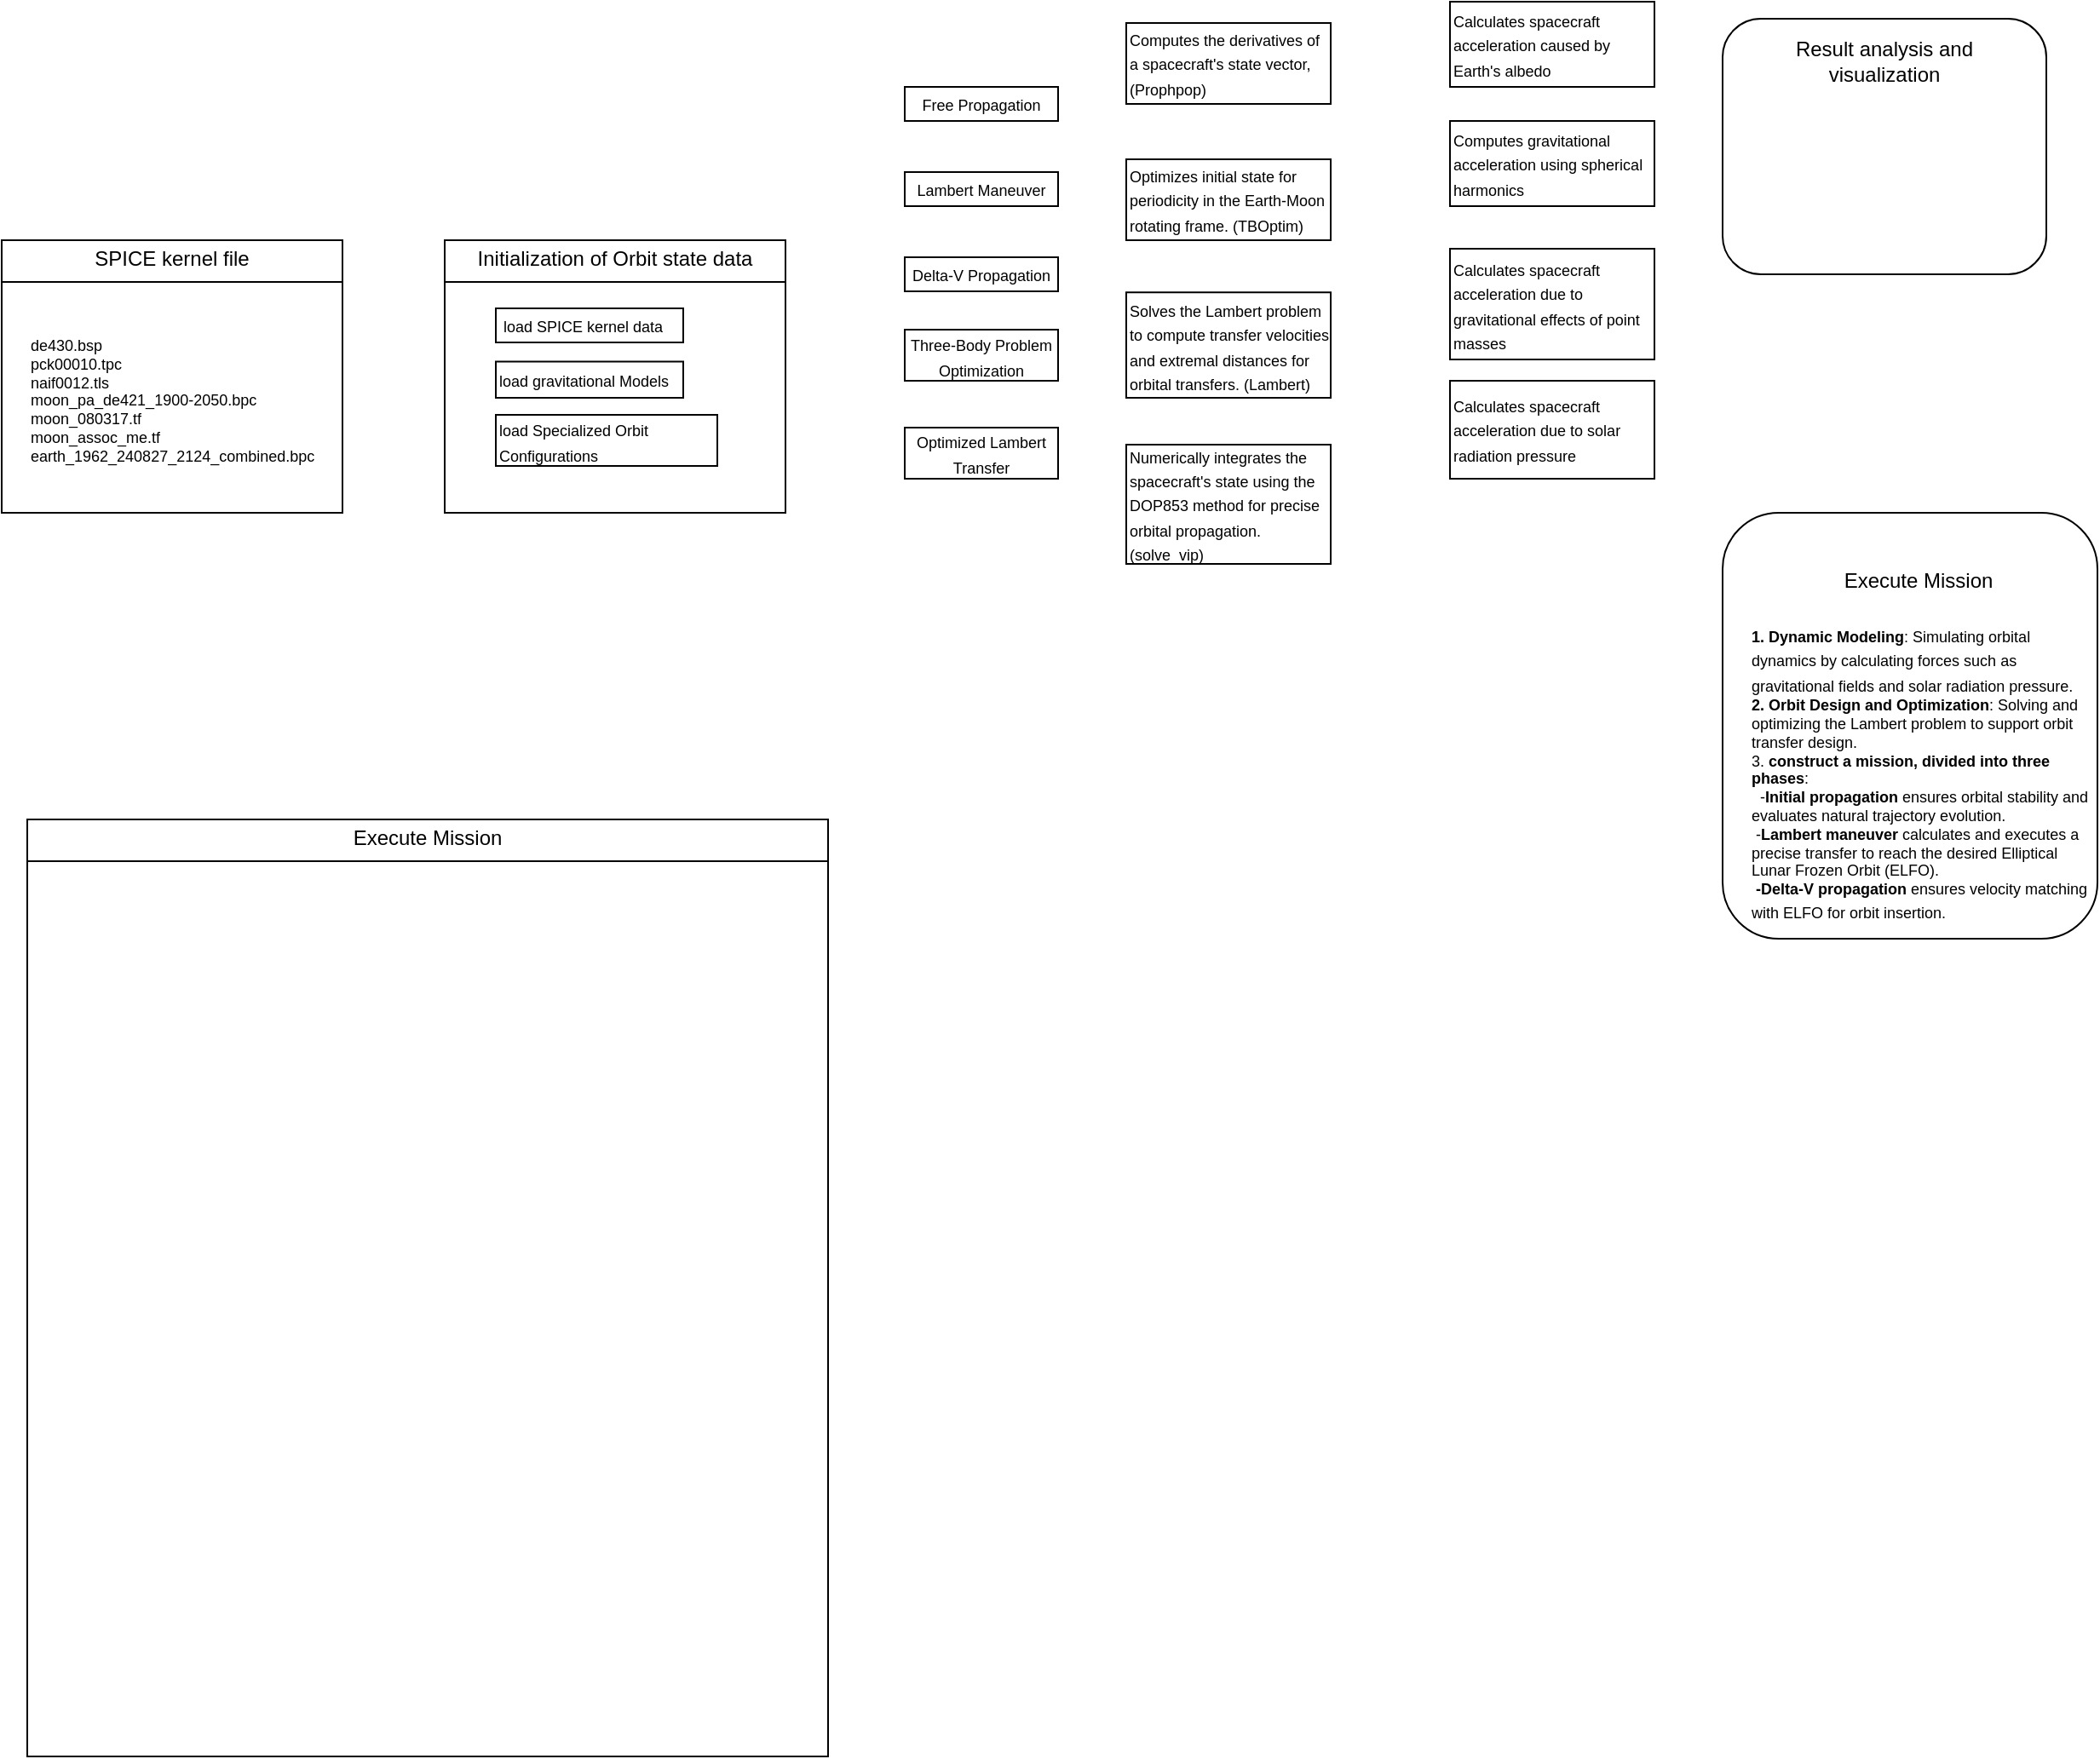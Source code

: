 <mxfile version="24.8.6">
  <diagram name="Page-1" id="9361dd3d-8414-5efd-6122-117bd74ce7a7">
    <mxGraphModel dx="2035" dy="1086" grid="1" gridSize="10" guides="1" tooltips="1" connect="1" arrows="1" fold="1" page="0" pageScale="1.5" pageWidth="826" pageHeight="1169" background="none" math="0" shadow="0">
      <root>
        <mxCell id="0" />
        <mxCell id="1" parent="0" />
        <mxCell id="raCDrMh42CsUO1TfeVZc-3" value="" style="rounded=1;whiteSpace=wrap;html=1;" vertex="1" parent="1">
          <mxGeometry x="490" y="280" width="220" height="250" as="geometry" />
        </mxCell>
        <mxCell id="raCDrMh42CsUO1TfeVZc-4" value="" style="rounded=1;whiteSpace=wrap;html=1;" vertex="1" parent="1">
          <mxGeometry x="490" y="-10" width="190" height="150" as="geometry" />
        </mxCell>
        <mxCell id="raCDrMh42CsUO1TfeVZc-8" value="Execute Mission" style="text;strokeColor=none;align=center;fillColor=none;html=1;verticalAlign=middle;whiteSpace=wrap;rounded=0;" vertex="1" parent="1">
          <mxGeometry x="535" y="305" width="140" height="30" as="geometry" />
        </mxCell>
        <mxCell id="raCDrMh42CsUO1TfeVZc-9" value="Result analysis and visualization" style="text;strokeColor=none;align=center;fillColor=none;html=1;verticalAlign=middle;whiteSpace=wrap;rounded=0;" vertex="1" parent="1">
          <mxGeometry x="515" width="140" height="30" as="geometry" />
        </mxCell>
        <mxCell id="raCDrMh42CsUO1TfeVZc-14" value="&lt;font style=&quot;font-size: 9px;&quot;&gt;&lt;strong style=&quot;&quot; data-immersive-translate-walked=&quot;97188760-1b95-4faa-a504-3947132e1d31&quot;&gt;1. Dynamic Modeling&lt;/strong&gt;: Simulating orbital dynamics by calculating forces such as gravitational fields and solar radiation pressure.&lt;/font&gt;&lt;div style=&quot;font-size: 9px;&quot;&gt;&lt;font style=&quot;font-size: 9px;&quot;&gt;&lt;b&gt;&lt;font style=&quot;font-size: 9px;&quot;&gt;2.&amp;nbsp;&lt;/font&gt;&lt;span style=&quot;background-color: initial;&quot; data-immersive-translate-walked=&quot;97188760-1b95-4faa-a504-3947132e1d31&quot;&gt;Orbit Design and Optimization&lt;/span&gt;&lt;/b&gt;&lt;span style=&quot;background-color: initial;&quot;&gt;: Solving and optimizing the Lambert problem to support orbit transfer design.&lt;/span&gt;&lt;/font&gt;&lt;/div&gt;&lt;div style=&quot;font-size: 9px;&quot;&gt;&lt;font style=&quot;font-size: 9px;&quot;&gt;3.&amp;nbsp;&lt;b&gt;construct a mission, divided into three phases&lt;/b&gt;:&lt;/font&gt;&lt;/div&gt;&lt;div style=&quot;font-size: 9px;&quot;&gt;&lt;font style=&quot;font-size: 9px;&quot;&gt;&amp;nbsp; -&lt;strong style=&quot;background-color: initial;&quot; data-immersive-translate-walked=&quot;c31a89dd-fdb8-4741-b4f0-9a972a691e82&quot;&gt;Initial propagation&lt;/strong&gt;&lt;span style=&quot;background-color: initial;&quot;&gt; ensures orbital stability and evaluates natural trajectory evolution.&lt;/span&gt;&lt;/font&gt;&lt;/div&gt;&lt;div style=&quot;font-size: 9px;&quot;&gt;&lt;font style=&quot;font-size: 9px;&quot;&gt;&lt;span style=&quot;background-color: initial;&quot;&gt;&amp;nbsp;-&lt;/span&gt;&lt;strong style=&quot;background-color: initial;&quot; data-immersive-translate-walked=&quot;c31a89dd-fdb8-4741-b4f0-9a972a691e82&quot;&gt;Lambert maneuver&lt;/strong&gt;&lt;span style=&quot;background-color: initial;&quot;&gt; calculates and executes a precise transfer to reach the desired Elliptical Lunar Frozen Orbit (ELFO).&lt;/span&gt;&lt;/font&gt;&lt;/div&gt;&lt;div style=&quot;font-size: 9px;&quot;&gt;&lt;font style=&quot;font-size: 9px;&quot;&gt;&lt;strong style=&quot;&quot; data-immersive-translate-walked=&quot;c31a89dd-fdb8-4741-b4f0-9a972a691e82&quot;&gt;&amp;nbsp;-Delta-V propagation&lt;/strong&gt; ensures velocity matching with ELFO for orbit insertion.&lt;/font&gt;&lt;span style=&quot;background-color: initial; font-size: 12px;&quot;&gt;&lt;/span&gt;&lt;/div&gt;" style="text;whiteSpace=wrap;html=1;" vertex="1" parent="1">
          <mxGeometry x="505" y="337.5" width="200" height="192.5" as="geometry" />
        </mxCell>
        <mxCell id="raCDrMh42CsUO1TfeVZc-32" value="&lt;p style=&quot;margin:0px;margin-top:4px;text-align:center;&quot;&gt;&lt;span style=&quot;background-color: initial;&quot;&gt;SPICE kernel file&lt;/span&gt;&lt;/p&gt;&lt;hr size=&quot;1&quot; style=&quot;border-style:solid;&quot;&gt;&lt;div style=&quot;height:2px;&quot;&gt;&lt;/div&gt;" style="verticalAlign=top;align=left;overflow=fill;html=1;whiteSpace=wrap;" vertex="1" parent="1">
          <mxGeometry x="-520" y="120" width="200" height="160" as="geometry" />
        </mxCell>
        <UserObject label="de430.bsp&#xa;pck00010.tpc&#xa;naif0012.tls&#xa;moon_pa_de421_1900-2050.bpc&#xa;moon_080317.tf&#xa;moon_assoc_me.tf&#xa;earth_1962_240827_2124_combined.bpc" link="de430.bsp&#xa;pck00010.tpc&#xa;naif0012.tls&#xa;moon_pa_de421_1900-2050.bpc&#xa;moon_080317.tf&#xa;moon_assoc_me.tf&#xa;earth_1962_240827_2124_combined.bpc" id="raCDrMh42CsUO1TfeVZc-12">
          <mxCell style="text;whiteSpace=wrap;fontSize=9;" vertex="1" parent="1">
            <mxGeometry x="-505" y="170" width="170" height="120" as="geometry" />
          </mxCell>
        </UserObject>
        <mxCell id="raCDrMh42CsUO1TfeVZc-36" value="&lt;p style=&quot;margin:0px;margin-top:4px;text-align:center;&quot;&gt;&lt;span style=&quot;background-color: initial;&quot;&gt;Initialization of Orbit state data&lt;/span&gt;&lt;/p&gt;&lt;hr size=&quot;1&quot; style=&quot;border-style:solid;&quot;&gt;&lt;div style=&quot;height:2px;&quot;&gt;&lt;/div&gt;" style="verticalAlign=top;align=left;overflow=fill;html=1;whiteSpace=wrap;" vertex="1" parent="1">
          <mxGeometry x="-260" y="120" width="200" height="160" as="geometry" />
        </mxCell>
        <mxCell id="raCDrMh42CsUO1TfeVZc-17" value="&lt;font style=&quot;font-size: 9px;&quot;&gt;&amp;nbsp;load SPICE kernel data&lt;/font&gt;" style="html=1;whiteSpace=wrap;align=left;" vertex="1" parent="1">
          <mxGeometry x="-230" y="160" width="110" height="20" as="geometry" />
        </mxCell>
        <mxCell id="raCDrMh42CsUO1TfeVZc-18" value="&lt;font style=&quot;font-size: 9px;&quot;&gt;load gravitational Models&amp;nbsp;&lt;/font&gt;" style="html=1;whiteSpace=wrap;align=left;" vertex="1" parent="1">
          <mxGeometry x="-230" y="191.25" width="110" height="21.25" as="geometry" />
        </mxCell>
        <mxCell id="raCDrMh42CsUO1TfeVZc-20" value="&lt;font style=&quot;font-size: 9px;&quot;&gt;load Specialized Orbit Configurations&lt;/font&gt;" style="html=1;whiteSpace=wrap;align=left;" vertex="1" parent="1">
          <mxGeometry x="-230" y="222.5" width="130" height="30" as="geometry" />
        </mxCell>
        <mxCell id="raCDrMh42CsUO1TfeVZc-38" value="&lt;p style=&quot;margin:0px;margin-top:4px;text-align:center;&quot;&gt;&lt;span style=&quot;background-color: initial;&quot;&gt;Execute Mission&lt;/span&gt;&lt;/p&gt;&lt;hr size=&quot;1&quot; style=&quot;border-style:solid;&quot;&gt;&lt;div style=&quot;height:2px;&quot;&gt;&lt;/div&gt;" style="verticalAlign=top;align=left;overflow=fill;html=1;whiteSpace=wrap;" vertex="1" parent="1">
          <mxGeometry x="-505" y="460" width="470" height="550" as="geometry" />
        </mxCell>
        <mxCell id="raCDrMh42CsUO1TfeVZc-43" value="&lt;font style=&quot;font-size: 9px;&quot;&gt;Free Propagation&lt;/font&gt;" style="html=1;whiteSpace=wrap;align=center;" vertex="1" parent="1">
          <mxGeometry x="10" y="30" width="90" height="20" as="geometry" />
        </mxCell>
        <mxCell id="raCDrMh42CsUO1TfeVZc-44" value="&lt;font style=&quot;font-size: 9px;&quot;&gt;Lambert Maneuver&lt;/font&gt;" style="html=1;whiteSpace=wrap;align=center;" vertex="1" parent="1">
          <mxGeometry x="10" y="80" width="90" height="20" as="geometry" />
        </mxCell>
        <mxCell id="raCDrMh42CsUO1TfeVZc-45" value="&lt;font style=&quot;font-size: 9px;&quot;&gt;Delta-V Propagation&lt;/font&gt;" style="html=1;whiteSpace=wrap;align=center;" vertex="1" parent="1">
          <mxGeometry x="10" y="130" width="90" height="20" as="geometry" />
        </mxCell>
        <mxCell id="raCDrMh42CsUO1TfeVZc-59" value="&lt;font style=&quot;font-size: 9px;&quot;&gt;Calculates spacecraft acceleration caused by Earth&#39;s albedo&lt;/font&gt;" style="html=1;whiteSpace=wrap;align=left;" vertex="1" parent="1">
          <mxGeometry x="330" y="-20" width="120" height="50" as="geometry" />
        </mxCell>
        <mxCell id="raCDrMh42CsUO1TfeVZc-60" value="&lt;font style=&quot;font-size: 9px;&quot;&gt;Calculates spacecraft acceleration due to gravitational effects of point masses&lt;/font&gt;" style="html=1;whiteSpace=wrap;align=left;" vertex="1" parent="1">
          <mxGeometry x="330" y="125" width="120" height="65" as="geometry" />
        </mxCell>
        <mxCell id="raCDrMh42CsUO1TfeVZc-61" value="&lt;font style=&quot;font-size: 9px;&quot;&gt;Computes gravitational acceleration using spherical harmonics&lt;/font&gt;" style="html=1;whiteSpace=wrap;align=left;" vertex="1" parent="1">
          <mxGeometry x="330" y="50" width="120" height="50" as="geometry" />
        </mxCell>
        <mxCell id="raCDrMh42CsUO1TfeVZc-63" value="&lt;font style=&quot;font-size: 9px;&quot;&gt;Calculates spacecraft acceleration due to solar radiation pressure&lt;/font&gt;" style="html=1;whiteSpace=wrap;align=left;" vertex="1" parent="1">
          <mxGeometry x="330" y="202.5" width="120" height="57.5" as="geometry" />
        </mxCell>
        <mxCell id="raCDrMh42CsUO1TfeVZc-65" value="&lt;font style=&quot;font-size: 9px;&quot;&gt;Computes the derivatives of a spacecraft&#39;s state vector,(Prophpop)&lt;/font&gt;" style="html=1;whiteSpace=wrap;align=left;" vertex="1" parent="1">
          <mxGeometry x="140" y="-7.5" width="120" height="47.5" as="geometry" />
        </mxCell>
        <mxCell id="raCDrMh42CsUO1TfeVZc-66" value="&lt;font style=&quot;font-size: 9px;&quot;&gt;Optimizes initial state for periodicity in the Earth-Moon rotating frame. (TBOptim)&lt;/font&gt;" style="html=1;whiteSpace=wrap;align=left;" vertex="1" parent="1">
          <mxGeometry x="140" y="72.5" width="120" height="47.5" as="geometry" />
        </mxCell>
        <mxCell id="raCDrMh42CsUO1TfeVZc-68" value="&lt;span style=&quot;text-align: left;&quot;&gt;&lt;font style=&quot;font-size: 9px;&quot;&gt;Three-Body Problem Optimization&lt;/font&gt;&lt;/span&gt;" style="html=1;whiteSpace=wrap;align=center;" vertex="1" parent="1">
          <mxGeometry x="10" y="172.5" width="90" height="30" as="geometry" />
        </mxCell>
        <mxCell id="raCDrMh42CsUO1TfeVZc-72" value="&lt;span style=&quot;text-align: left;&quot;&gt;&lt;font style=&quot;font-size: 9px;&quot;&gt;Optimized Lambert Transfer&lt;/font&gt;&lt;/span&gt;" style="html=1;whiteSpace=wrap;align=center;" vertex="1" parent="1">
          <mxGeometry x="10" y="230" width="90" height="30" as="geometry" />
        </mxCell>
        <mxCell id="raCDrMh42CsUO1TfeVZc-74" value="&lt;font style=&quot;font-size: 9px;&quot;&gt;Solves the Lambert problem to compute transfer velocities and extremal distances for orbital transfers. (Lambert)&lt;/font&gt;" style="html=1;whiteSpace=wrap;align=left;" vertex="1" parent="1">
          <mxGeometry x="140" y="150.62" width="120" height="61.88" as="geometry" />
        </mxCell>
        <mxCell id="raCDrMh42CsUO1TfeVZc-77" value="&lt;font style=&quot;font-size: 9px;&quot;&gt;Numerically integrates the spacecraft&#39;s state using the DOP853 method for precise orbital propagation. (solve_vip)&lt;/font&gt;" style="html=1;whiteSpace=wrap;align=left;" vertex="1" parent="1">
          <mxGeometry x="140" y="240" width="120" height="70" as="geometry" />
        </mxCell>
      </root>
    </mxGraphModel>
  </diagram>
</mxfile>
